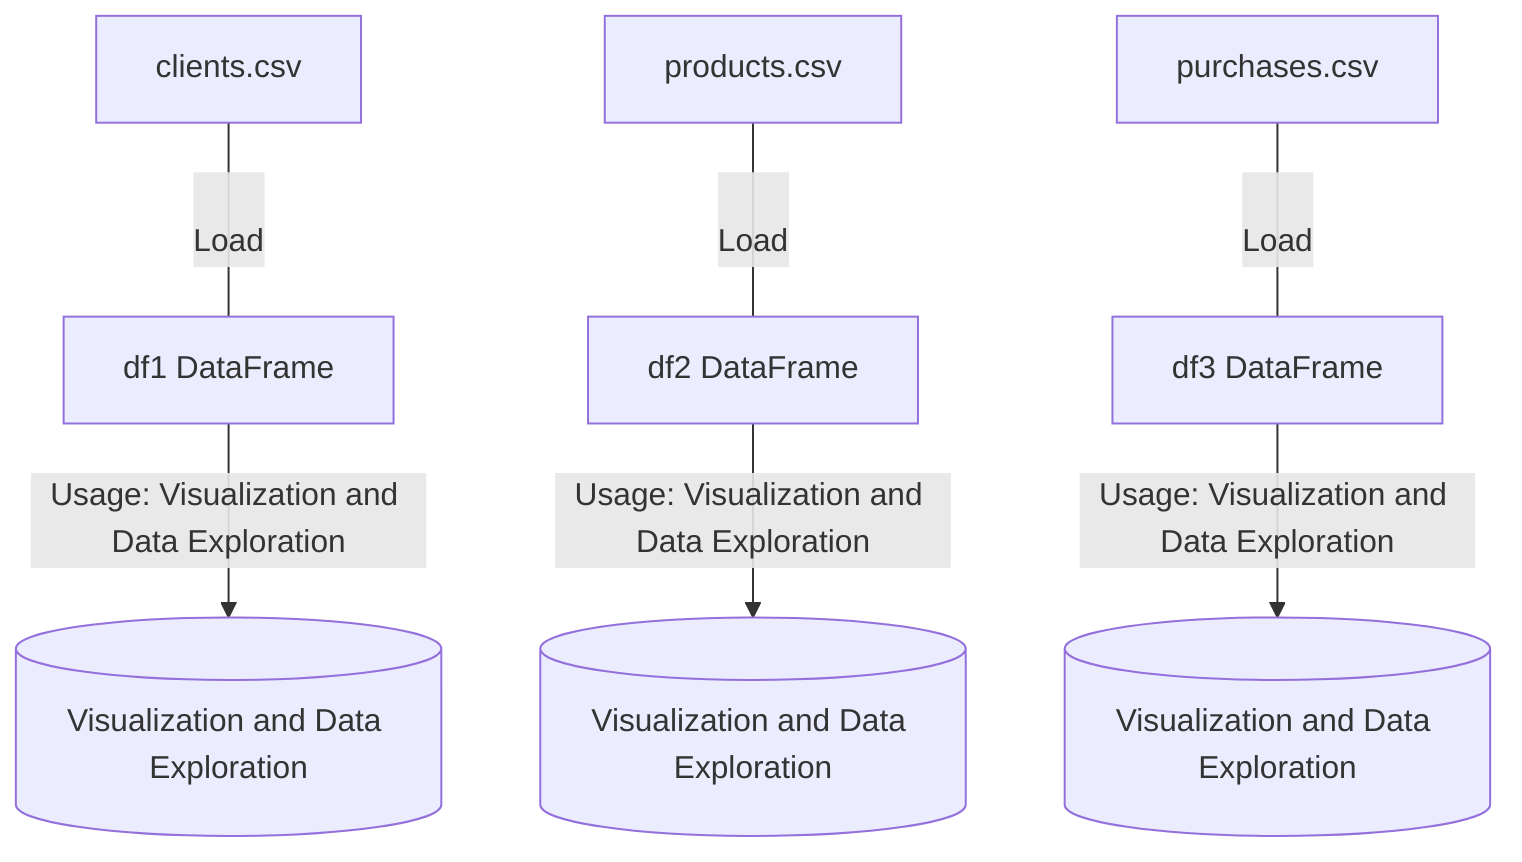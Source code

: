 flowchart TD
    %% Data Sources
    clients_csv["clients.csv"] ---|\nLoad| df1["df1 DataFrame"]
    products_csv["products.csv"] ---|\nLoad| df2["df2 DataFrame"]
    purchases_csv["purchases.csv"] ---|\nLoad| df3["df3 DataFrame"]
    
    %% Data Usage
    df1 -->|Usage: Visualization and Data Exploration| visualization1[("Visualization and Data Exploration")]
    df2 -->|Usage: Visualization and Data Exploration| visualization2[("Visualization and Data Exploration")]
    df3 -->|Usage: Visualization and Data Exploration| visualization3[("Visualization and Data Exploration")]